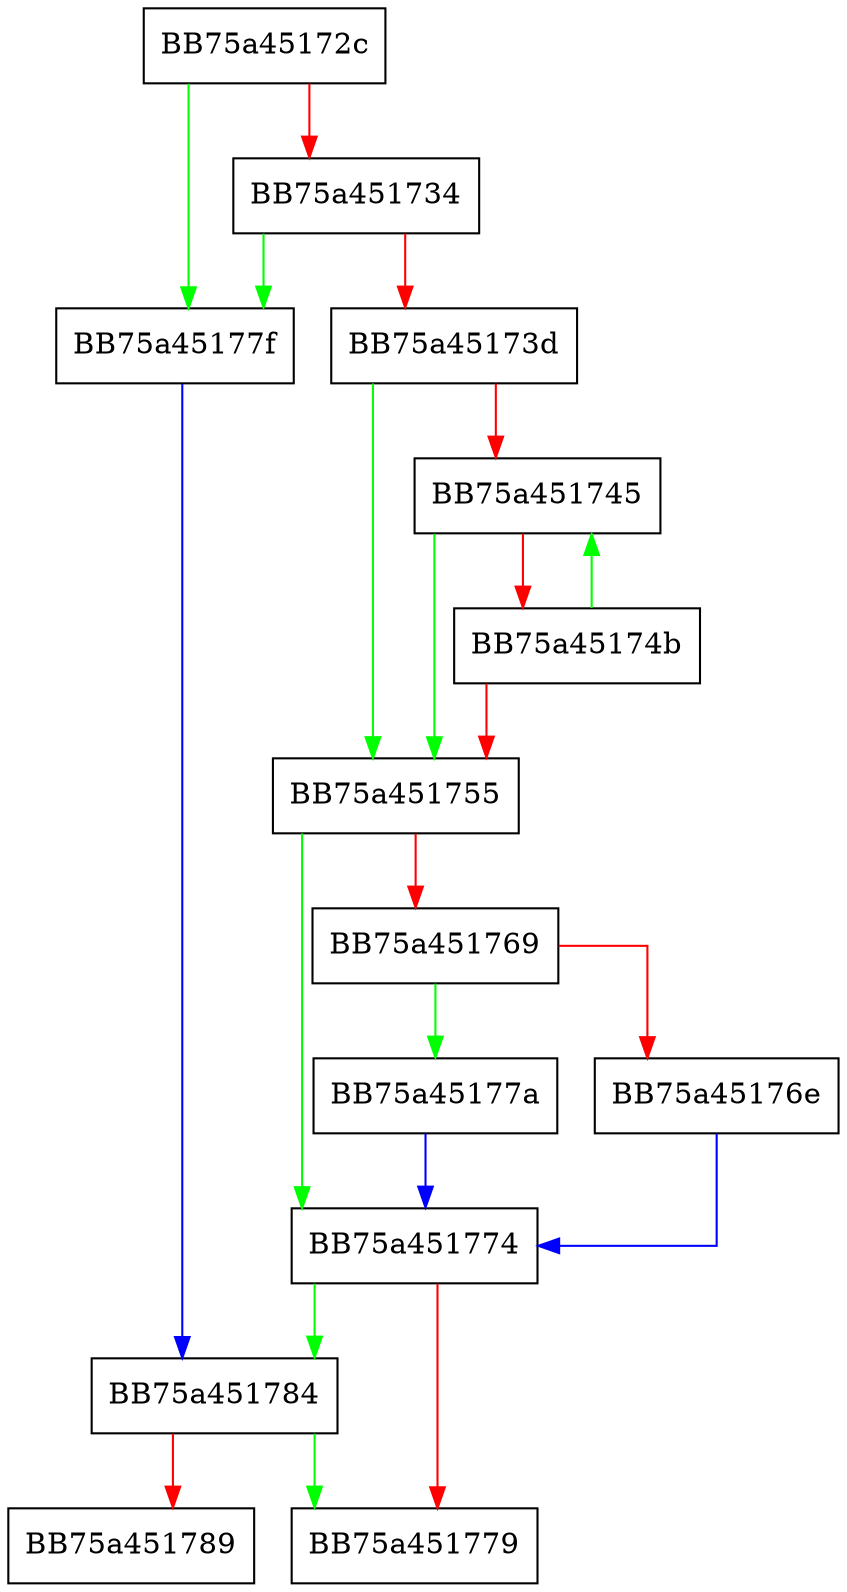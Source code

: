 digraph StringCchLengthW {
  node [shape="box"];
  graph [splines=ortho];
  BB75a45172c -> BB75a45177f [color="green"];
  BB75a45172c -> BB75a451734 [color="red"];
  BB75a451734 -> BB75a45177f [color="green"];
  BB75a451734 -> BB75a45173d [color="red"];
  BB75a45173d -> BB75a451755 [color="green"];
  BB75a45173d -> BB75a451745 [color="red"];
  BB75a451745 -> BB75a451755 [color="green"];
  BB75a451745 -> BB75a45174b [color="red"];
  BB75a45174b -> BB75a451745 [color="green"];
  BB75a45174b -> BB75a451755 [color="red"];
  BB75a451755 -> BB75a451774 [color="green"];
  BB75a451755 -> BB75a451769 [color="red"];
  BB75a451769 -> BB75a45177a [color="green"];
  BB75a451769 -> BB75a45176e [color="red"];
  BB75a45176e -> BB75a451774 [color="blue"];
  BB75a451774 -> BB75a451784 [color="green"];
  BB75a451774 -> BB75a451779 [color="red"];
  BB75a45177a -> BB75a451774 [color="blue"];
  BB75a45177f -> BB75a451784 [color="blue"];
  BB75a451784 -> BB75a451779 [color="green"];
  BB75a451784 -> BB75a451789 [color="red"];
}